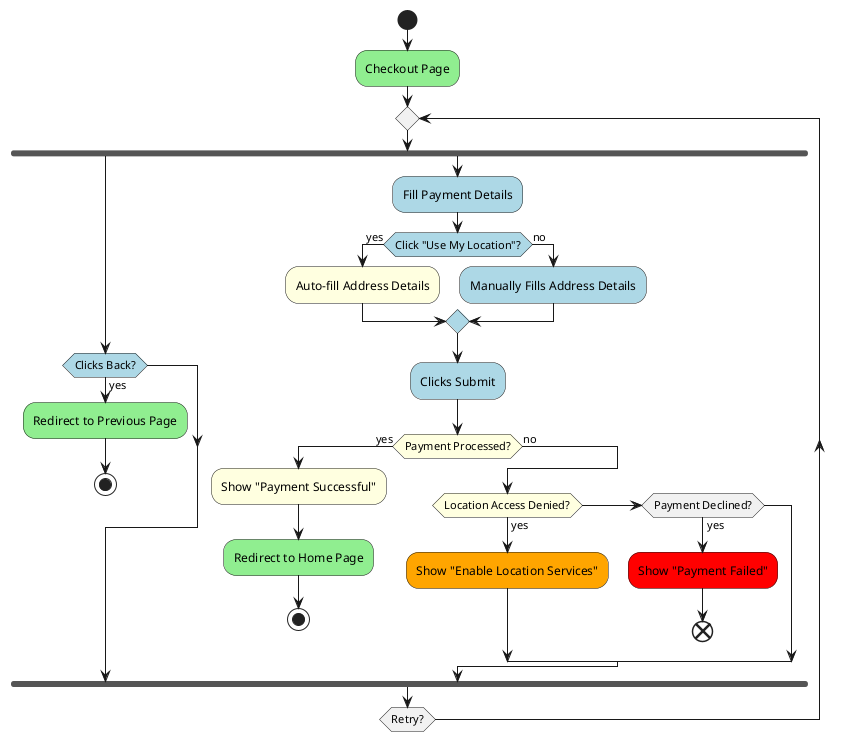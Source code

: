 @startuml CheckoutDiagram
start

#lightgreen:Checkout Page;

repeat
    fork
    #lightblue:if (Clicks Back?) then (yes)
        #lightgreen:Redirect to Previous Page;
        stop
    endif
    fork again
    #lightblue:Fill Payment Details;
    
    #lightblue:if (Click "Use My Location"?) then (yes)
        #lightyellow:Auto-fill Address Details;
    else (no)
        #lightblue:Manually Fills Address Details;
    endif
    
    #lightblue:Clicks Submit; 
    #lightyellow:if (Payment Processed?) then (yes)
        #lightyellow:Show "Payment Successful";
        #lightgreen:Redirect to Home Page;
        stop
    else (no)
        #lightyellow:if (Location Access Denied?) then (yes)
            #orange:Show "Enable Location Services";
        elseif (Payment Declined?) then (yes)
            #red:Show "Payment Failed";
            end
        endif
    endif
    end fork
repeat while (Retry?) 
@enduml